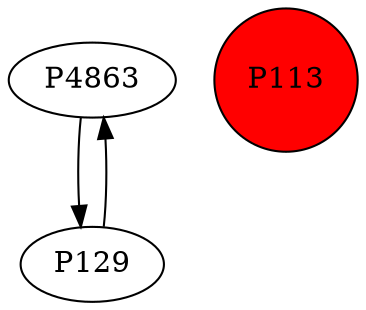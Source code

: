 digraph {
	P4863 -> P129
	P129 -> P4863
	P113 [shape=circle]
	P113 [style=filled]
	P113 [fillcolor=red]
}